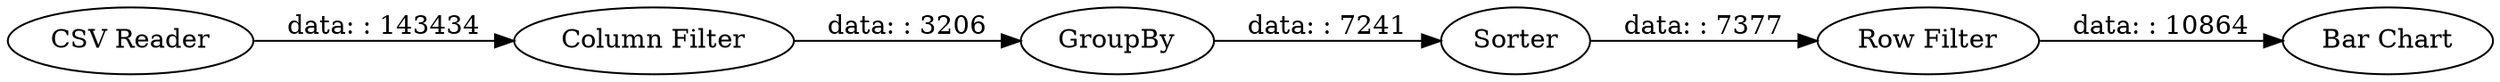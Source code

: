 digraph {
	"8637202433270693725_5" [label=Sorter]
	"8637202433270693725_3" [label=GroupBy]
	"8637202433270693725_6" [label="Row Filter"]
	"8637202433270693725_1" [label="CSV Reader"]
	"8637202433270693725_7" [label="Bar Chart"]
	"8637202433270693725_2" [label="Column Filter"]
	"8637202433270693725_1" -> "8637202433270693725_2" [label="data: : 143434"]
	"8637202433270693725_3" -> "8637202433270693725_5" [label="data: : 7241"]
	"8637202433270693725_5" -> "8637202433270693725_6" [label="data: : 7377"]
	"8637202433270693725_2" -> "8637202433270693725_3" [label="data: : 3206"]
	"8637202433270693725_6" -> "8637202433270693725_7" [label="data: : 10864"]
	rankdir=LR
}
